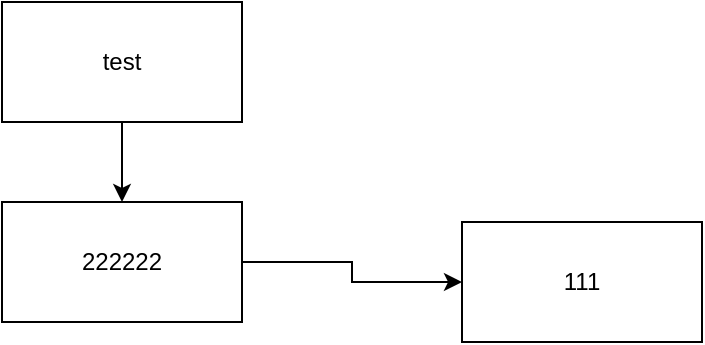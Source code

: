 <mxfile version="24.7.17">
  <diagram name="第 1 页" id="-4dEu4dFKp2Qw11MW8Xf">
    <mxGraphModel dx="1434" dy="738" grid="1" gridSize="10" guides="1" tooltips="1" connect="1" arrows="1" fold="1" page="1" pageScale="1" pageWidth="827" pageHeight="1169" math="0" shadow="0">
      <root>
        <mxCell id="0" />
        <mxCell id="1" parent="0" />
        <mxCell id="BBV8aeRrjwerZ8JAw8wN-3" value="" style="edgeStyle=orthogonalEdgeStyle;rounded=0;orthogonalLoop=1;jettySize=auto;html=1;" parent="1" source="BBV8aeRrjwerZ8JAw8wN-1" target="BBV8aeRrjwerZ8JAw8wN-2" edge="1">
          <mxGeometry relative="1" as="geometry" />
        </mxCell>
        <mxCell id="BBV8aeRrjwerZ8JAw8wN-1" value="test" style="rounded=0;whiteSpace=wrap;html=1;" parent="1" vertex="1">
          <mxGeometry x="160" y="160" width="120" height="60" as="geometry" />
        </mxCell>
        <mxCell id="aqEbIVjTOaLx2ZzT2ZGJ-2" value="" style="edgeStyle=orthogonalEdgeStyle;rounded=0;orthogonalLoop=1;jettySize=auto;html=1;" edge="1" parent="1" source="BBV8aeRrjwerZ8JAw8wN-2" target="aqEbIVjTOaLx2ZzT2ZGJ-1">
          <mxGeometry relative="1" as="geometry" />
        </mxCell>
        <mxCell id="BBV8aeRrjwerZ8JAw8wN-2" value="222222" style="rounded=0;whiteSpace=wrap;html=1;" parent="1" vertex="1">
          <mxGeometry x="160" y="260" width="120" height="60" as="geometry" />
        </mxCell>
        <mxCell id="aqEbIVjTOaLx2ZzT2ZGJ-1" value="111" style="rounded=0;whiteSpace=wrap;html=1;" vertex="1" parent="1">
          <mxGeometry x="390" y="270" width="120" height="60" as="geometry" />
        </mxCell>
      </root>
    </mxGraphModel>
  </diagram>
</mxfile>
